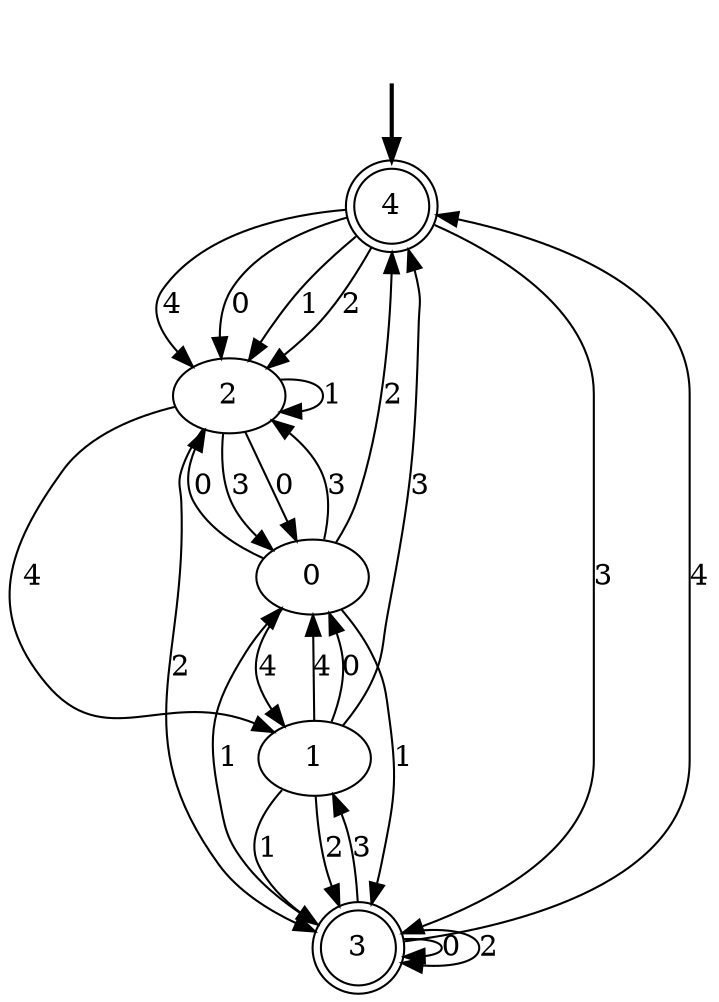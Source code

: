 digraph {
	fake [style=invisible]
	0
	1
	2
	3 [shape=doublecircle]
	4 [root=true shape=doublecircle]
	fake -> 4 [style=bold]
	2 -> 3 [label=2]
	0 -> 1 [label=4]
	3 -> 4 [label=4]
	2 -> 2 [label=1]
	2 -> 0 [label=3]
	2 -> 1 [label=4]
	3 -> 3 [label=0]
	3 -> 0 [label=1]
	0 -> 2 [label=3]
	4 -> 2 [label=4]
	0 -> 4 [label=2]
	1 -> 0 [label=4]
	3 -> 3 [label=2]
	4 -> 2 [label=0]
	0 -> 3 [label=1]
	1 -> 0 [label=0]
	1 -> 3 [label=1]
	2 -> 0 [label=0]
	3 -> 1 [label=3]
	4 -> 2 [label=1]
	4 -> 3 [label=3]
	4 -> 2 [label=2]
	0 -> 2 [label=0]
	1 -> 4 [label=3]
	1 -> 3 [label=2]
}
